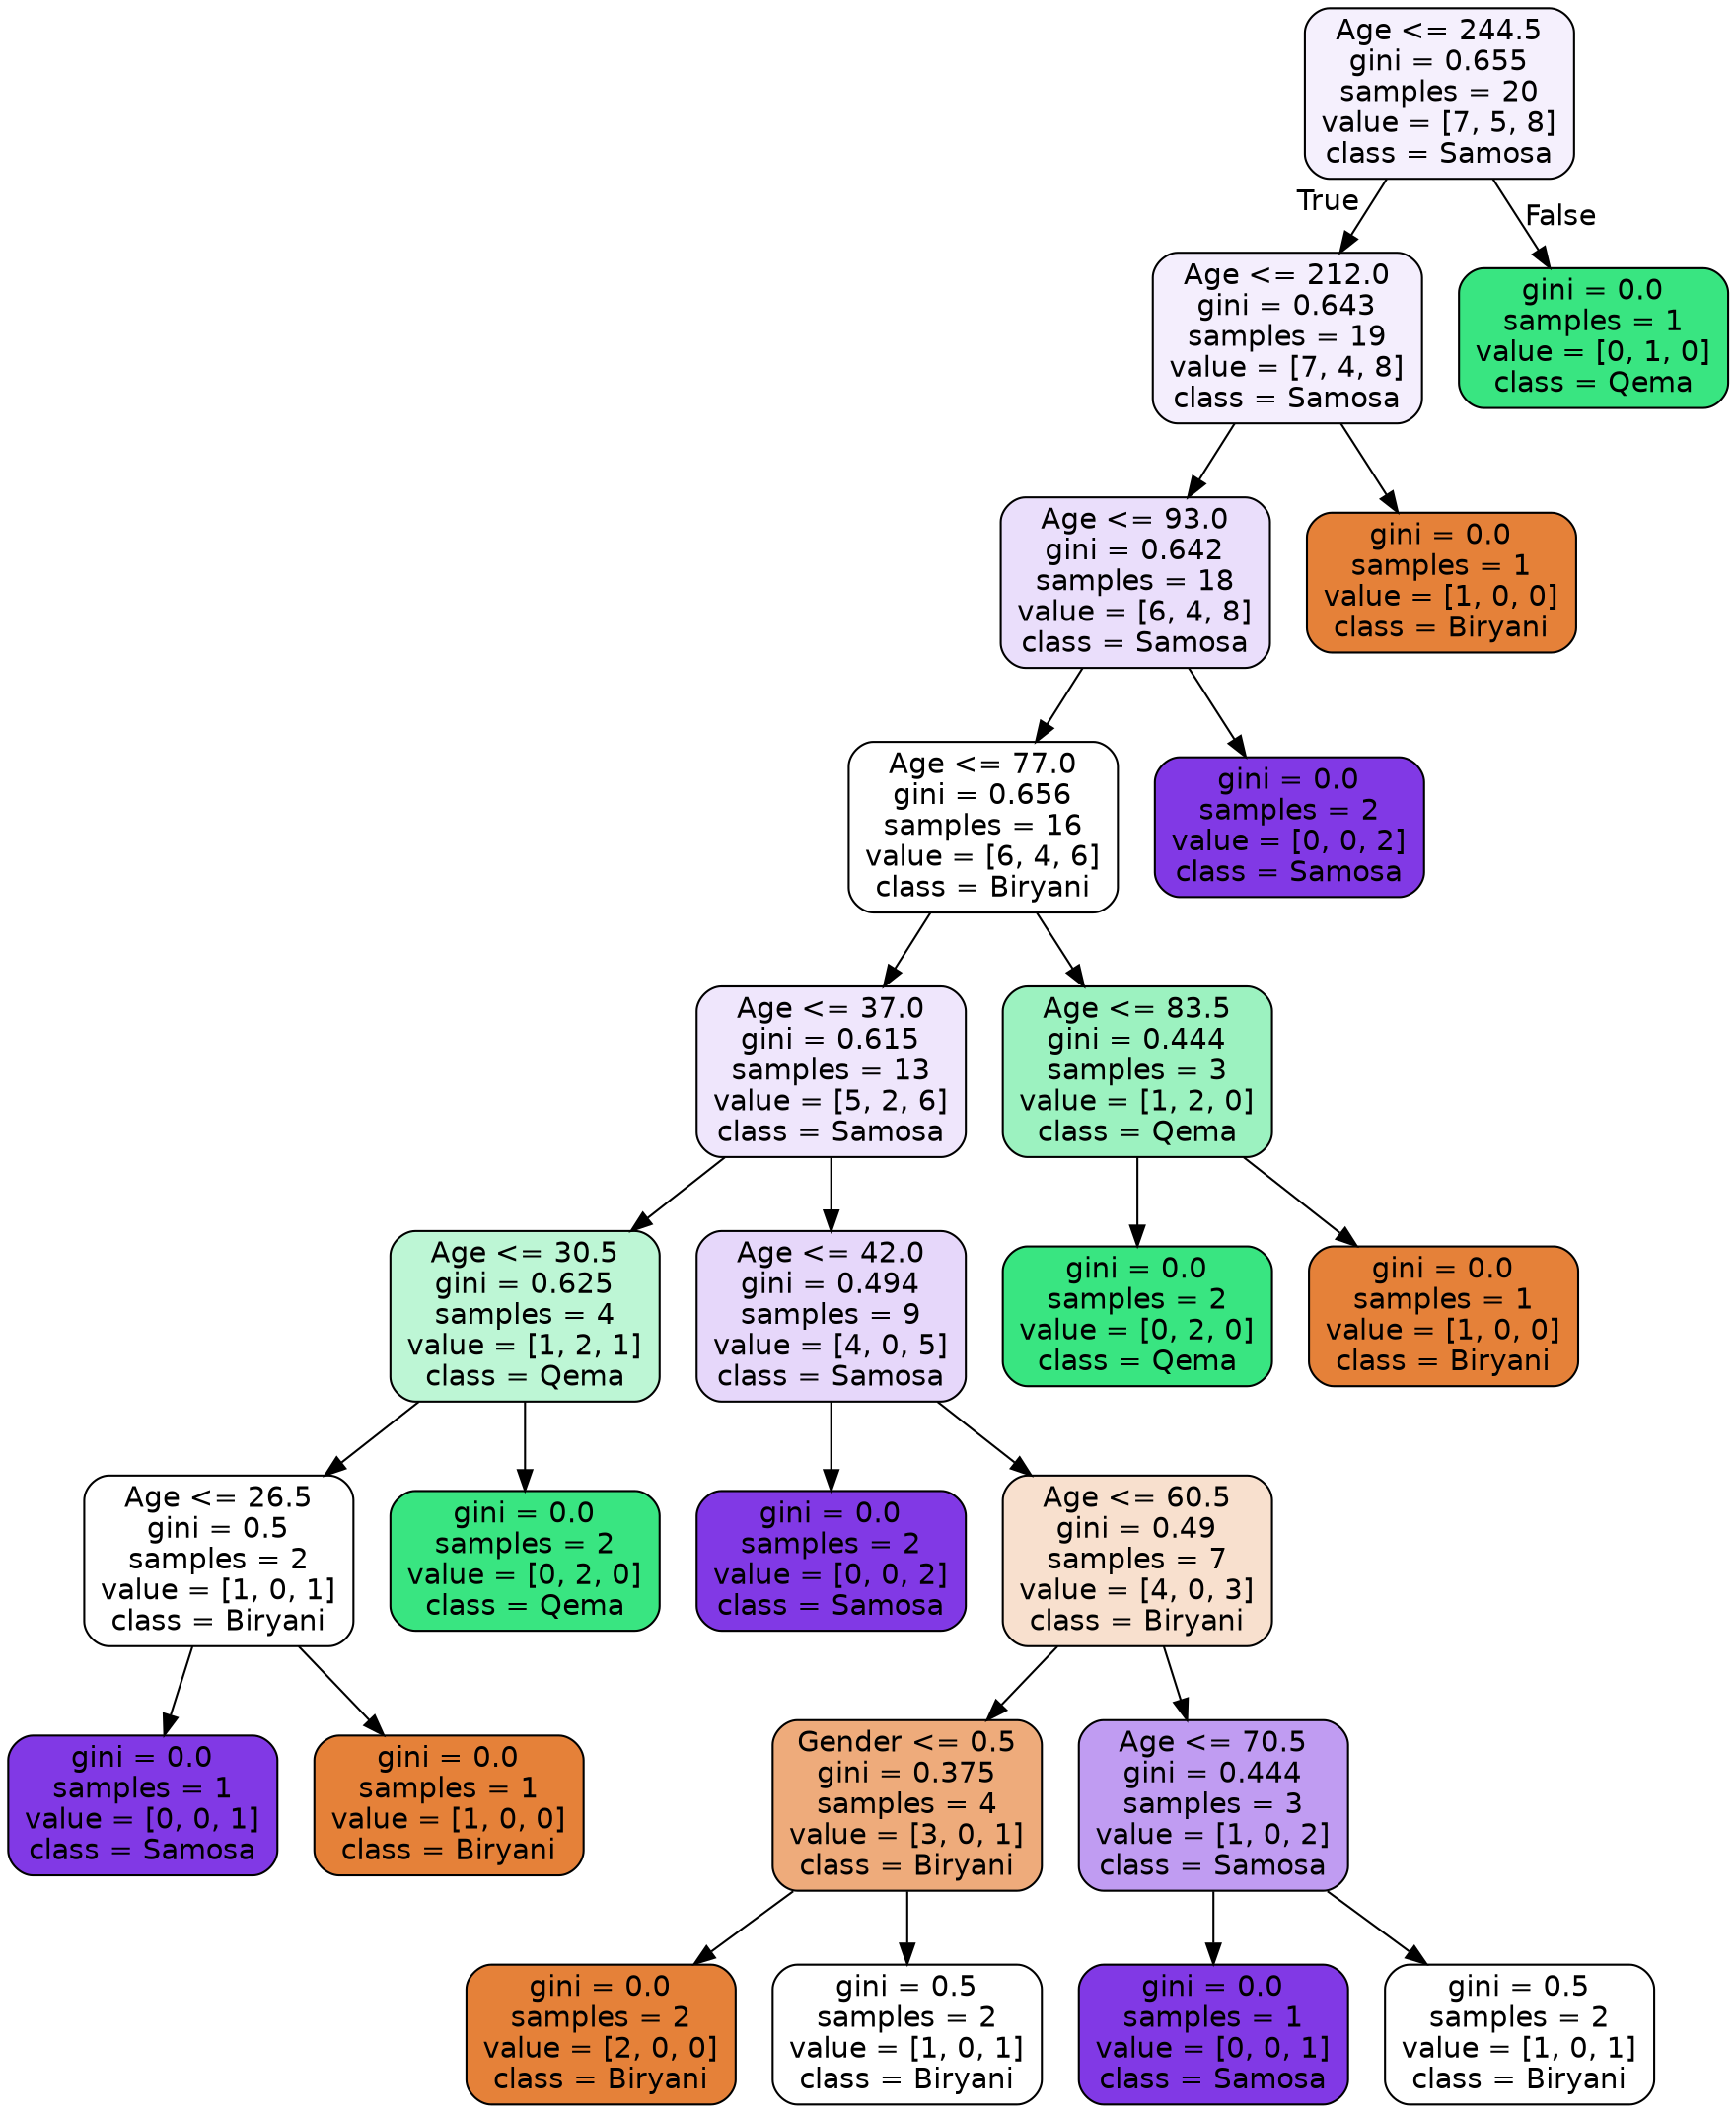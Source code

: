 digraph Tree {
node [shape=box, style="filled, rounded", color="black", fontname="helvetica"] ;
edge [fontname="helvetica"] ;
0 [label="Age <= 244.5\ngini = 0.655\nsamples = 20\nvalue = [7, 5, 8]\nclass = Samosa", fillcolor="#f5f0fd"] ;
1 [label="Age <= 212.0\ngini = 0.643\nsamples = 19\nvalue = [7, 4, 8]\nclass = Samosa", fillcolor="#f4eefd"] ;
0 -> 1 [labeldistance=2.5, labelangle=45, headlabel="True"] ;
2 [label="Age <= 93.0\ngini = 0.642\nsamples = 18\nvalue = [6, 4, 8]\nclass = Samosa", fillcolor="#eadefb"] ;
1 -> 2 ;
3 [label="Age <= 77.0\ngini = 0.656\nsamples = 16\nvalue = [6, 4, 6]\nclass = Biryani", fillcolor="#ffffff"] ;
2 -> 3 ;
4 [label="Age <= 37.0\ngini = 0.615\nsamples = 13\nvalue = [5, 2, 6]\nclass = Samosa", fillcolor="#efe6fc"] ;
3 -> 4 ;
5 [label="Age <= 30.5\ngini = 0.625\nsamples = 4\nvalue = [1, 2, 1]\nclass = Qema", fillcolor="#bdf6d5"] ;
4 -> 5 ;
6 [label="Age <= 26.5\ngini = 0.5\nsamples = 2\nvalue = [1, 0, 1]\nclass = Biryani", fillcolor="#ffffff"] ;
5 -> 6 ;
7 [label="gini = 0.0\nsamples = 1\nvalue = [0, 0, 1]\nclass = Samosa", fillcolor="#8139e5"] ;
6 -> 7 ;
8 [label="gini = 0.0\nsamples = 1\nvalue = [1, 0, 0]\nclass = Biryani", fillcolor="#e58139"] ;
6 -> 8 ;
9 [label="gini = 0.0\nsamples = 2\nvalue = [0, 2, 0]\nclass = Qema", fillcolor="#39e581"] ;
5 -> 9 ;
10 [label="Age <= 42.0\ngini = 0.494\nsamples = 9\nvalue = [4, 0, 5]\nclass = Samosa", fillcolor="#e6d7fa"] ;
4 -> 10 ;
11 [label="gini = 0.0\nsamples = 2\nvalue = [0, 0, 2]\nclass = Samosa", fillcolor="#8139e5"] ;
10 -> 11 ;
12 [label="Age <= 60.5\ngini = 0.49\nsamples = 7\nvalue = [4, 0, 3]\nclass = Biryani", fillcolor="#f8e0ce"] ;
10 -> 12 ;
13 [label="Gender <= 0.5\ngini = 0.375\nsamples = 4\nvalue = [3, 0, 1]\nclass = Biryani", fillcolor="#eeab7b"] ;
12 -> 13 ;
14 [label="gini = 0.0\nsamples = 2\nvalue = [2, 0, 0]\nclass = Biryani", fillcolor="#e58139"] ;
13 -> 14 ;
15 [label="gini = 0.5\nsamples = 2\nvalue = [1, 0, 1]\nclass = Biryani", fillcolor="#ffffff"] ;
13 -> 15 ;
16 [label="Age <= 70.5\ngini = 0.444\nsamples = 3\nvalue = [1, 0, 2]\nclass = Samosa", fillcolor="#c09cf2"] ;
12 -> 16 ;
17 [label="gini = 0.0\nsamples = 1\nvalue = [0, 0, 1]\nclass = Samosa", fillcolor="#8139e5"] ;
16 -> 17 ;
18 [label="gini = 0.5\nsamples = 2\nvalue = [1, 0, 1]\nclass = Biryani", fillcolor="#ffffff"] ;
16 -> 18 ;
19 [label="Age <= 83.5\ngini = 0.444\nsamples = 3\nvalue = [1, 2, 0]\nclass = Qema", fillcolor="#9cf2c0"] ;
3 -> 19 ;
20 [label="gini = 0.0\nsamples = 2\nvalue = [0, 2, 0]\nclass = Qema", fillcolor="#39e581"] ;
19 -> 20 ;
21 [label="gini = 0.0\nsamples = 1\nvalue = [1, 0, 0]\nclass = Biryani", fillcolor="#e58139"] ;
19 -> 21 ;
22 [label="gini = 0.0\nsamples = 2\nvalue = [0, 0, 2]\nclass = Samosa", fillcolor="#8139e5"] ;
2 -> 22 ;
23 [label="gini = 0.0\nsamples = 1\nvalue = [1, 0, 0]\nclass = Biryani", fillcolor="#e58139"] ;
1 -> 23 ;
24 [label="gini = 0.0\nsamples = 1\nvalue = [0, 1, 0]\nclass = Qema", fillcolor="#39e581"] ;
0 -> 24 [labeldistance=2.5, labelangle=-45, headlabel="False"] ;
}